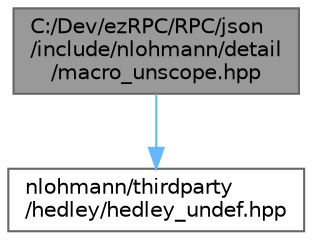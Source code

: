 digraph "C:/Dev/ezRPC/RPC/json/include/nlohmann/detail/macro_unscope.hpp"
{
 // LATEX_PDF_SIZE
  bgcolor="transparent";
  edge [fontname=Helvetica,fontsize=10,labelfontname=Helvetica,labelfontsize=10];
  node [fontname=Helvetica,fontsize=10,shape=box,height=0.2,width=0.4];
  Node1 [id="Node000001",label="C:/Dev/ezRPC/RPC/json\l/include/nlohmann/detail\l/macro_unscope.hpp",height=0.2,width=0.4,color="gray40", fillcolor="grey60", style="filled", fontcolor="black",tooltip=" "];
  Node1 -> Node2 [id="edge1_Node000001_Node000002",color="steelblue1",style="solid",tooltip=" "];
  Node2 [id="Node000002",label="nlohmann/thirdparty\l/hedley/hedley_undef.hpp",height=0.2,width=0.4,color="grey40", fillcolor="white", style="filled",URL="$hedley__undef_8hpp.html",tooltip=" "];
}
